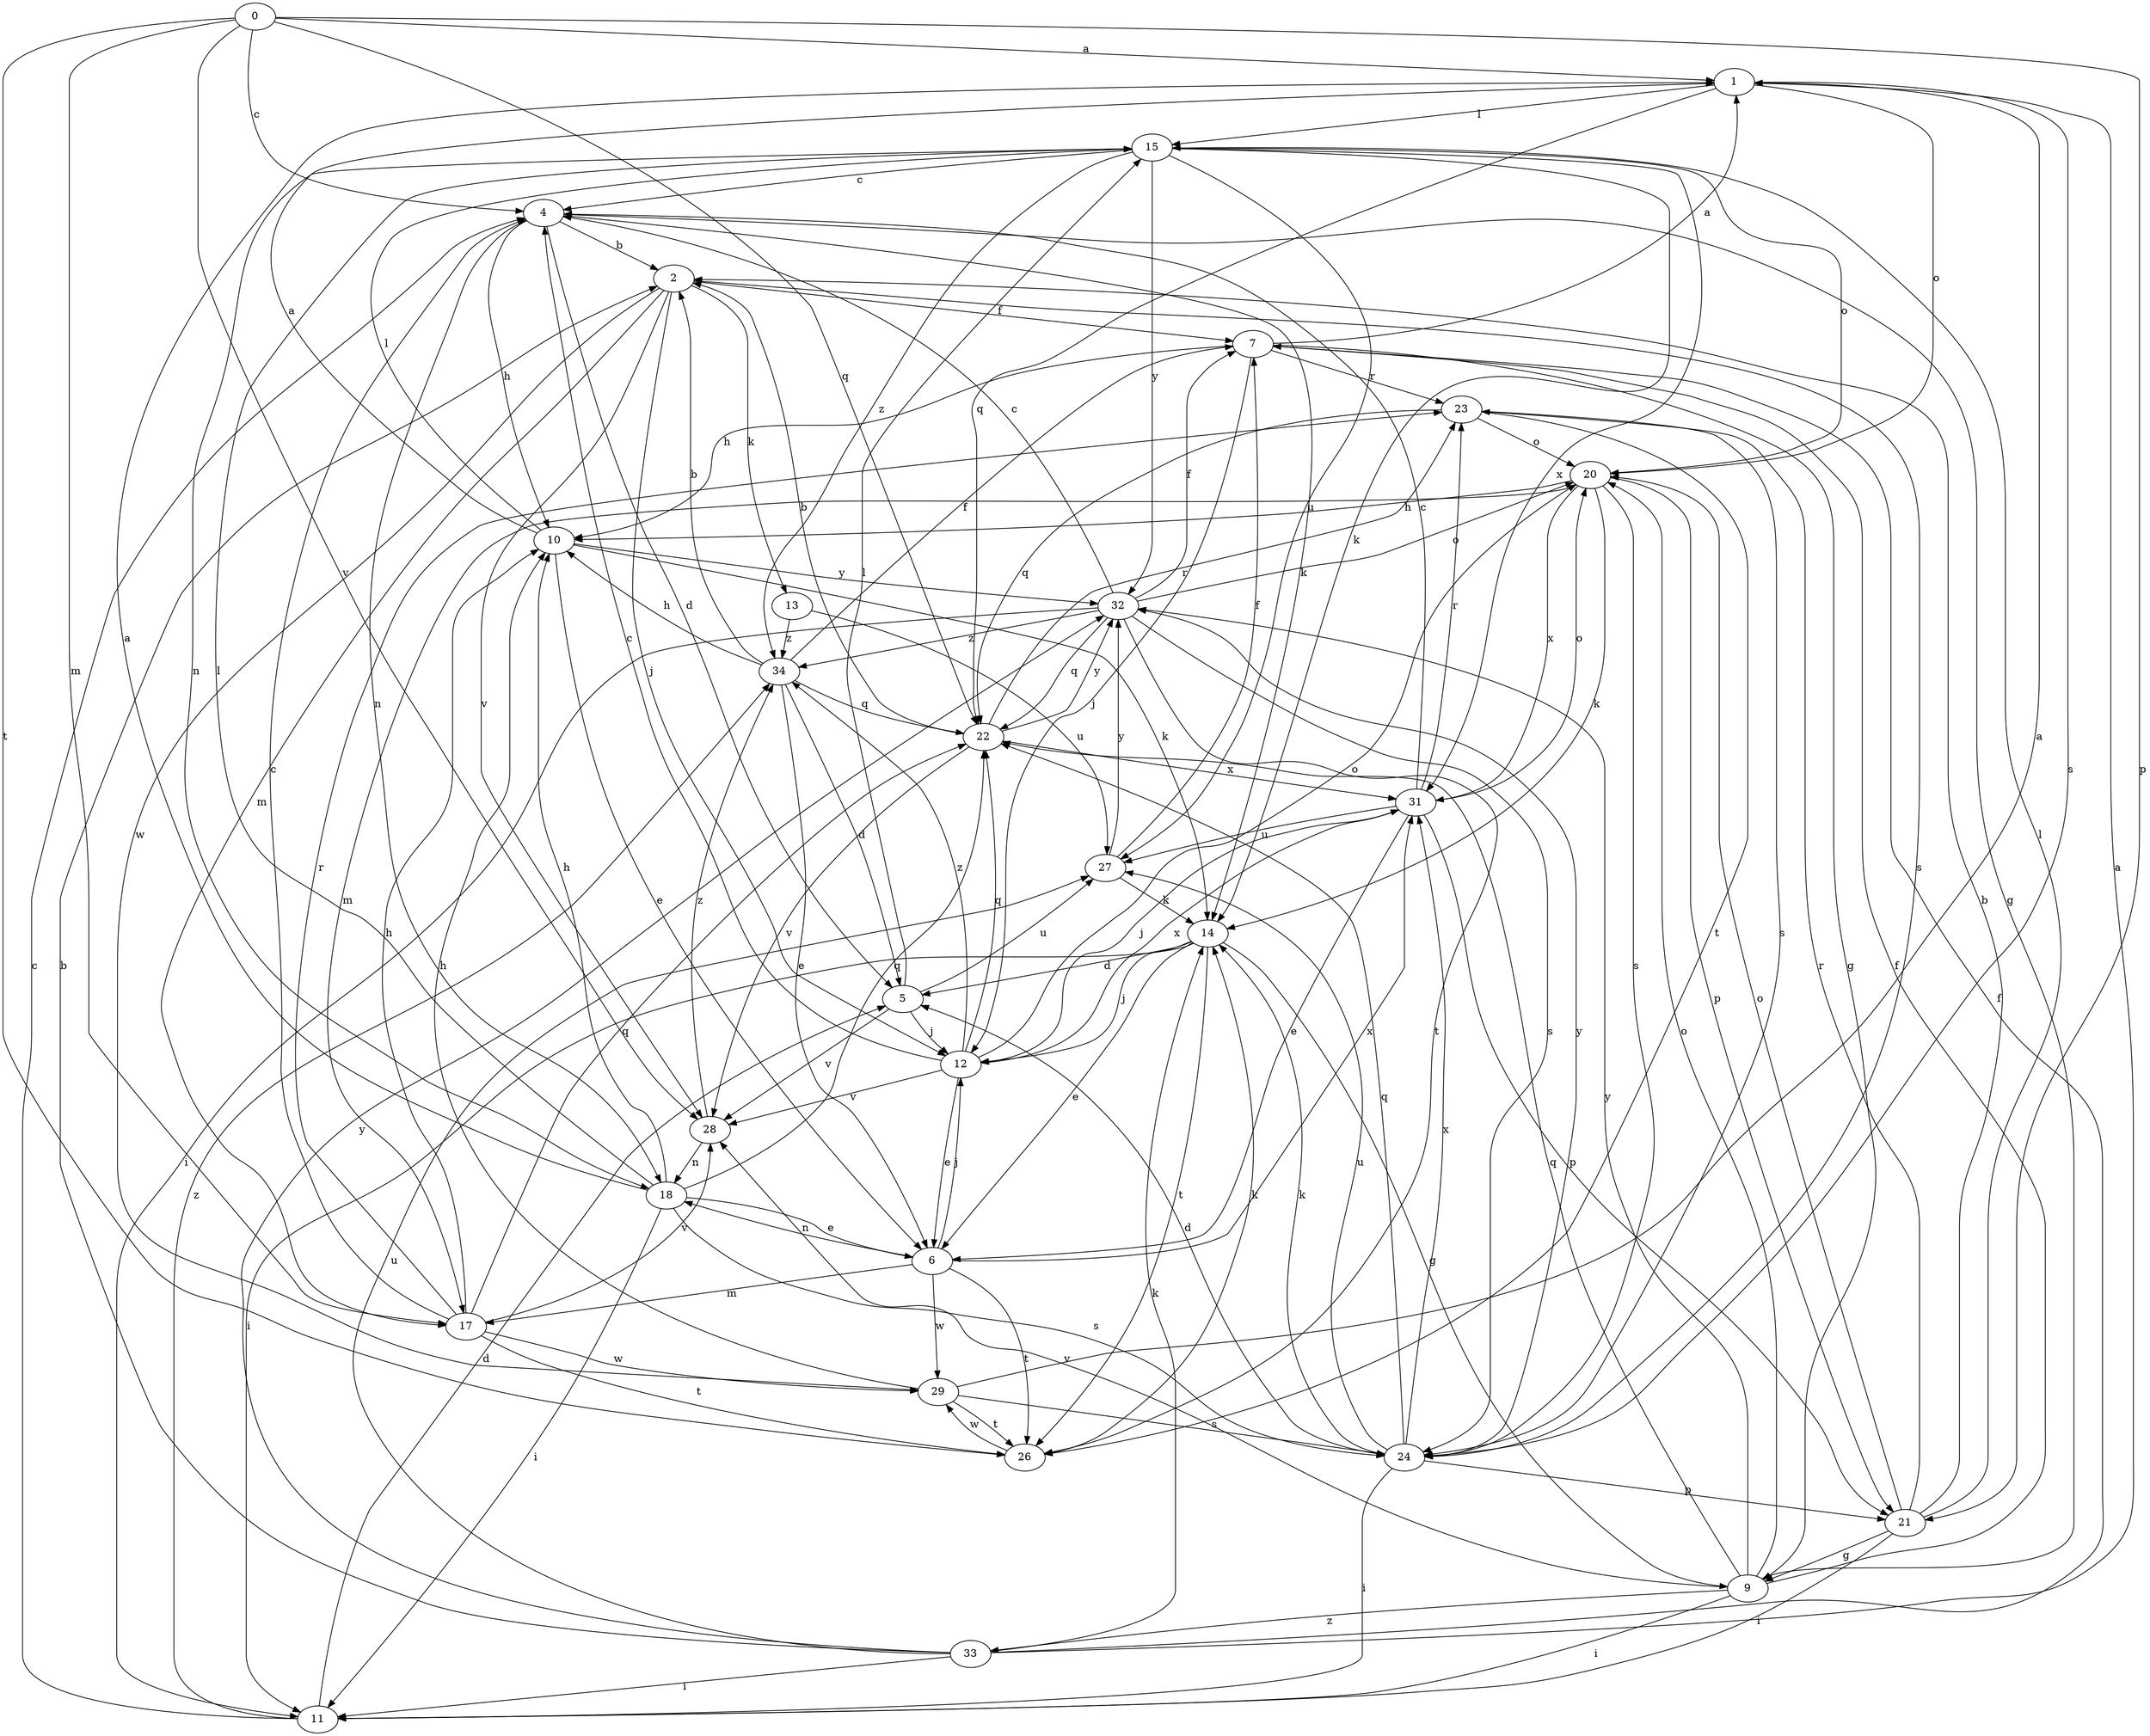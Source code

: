 strict digraph  {
0;
1;
2;
4;
5;
6;
7;
9;
10;
11;
12;
13;
14;
15;
17;
18;
20;
21;
22;
23;
24;
26;
27;
28;
29;
31;
32;
33;
34;
0 -> 1  [label=a];
0 -> 4  [label=c];
0 -> 17  [label=m];
0 -> 21  [label=p];
0 -> 22  [label=q];
0 -> 26  [label=t];
0 -> 28  [label=v];
1 -> 15  [label=l];
1 -> 20  [label=o];
1 -> 22  [label=q];
1 -> 24  [label=s];
2 -> 7  [label=f];
2 -> 12  [label=j];
2 -> 13  [label=k];
2 -> 17  [label=m];
2 -> 24  [label=s];
2 -> 28  [label=v];
2 -> 29  [label=w];
4 -> 2  [label=b];
4 -> 5  [label=d];
4 -> 9  [label=g];
4 -> 10  [label=h];
4 -> 14  [label=k];
4 -> 18  [label=n];
5 -> 12  [label=j];
5 -> 15  [label=l];
5 -> 27  [label=u];
5 -> 28  [label=v];
6 -> 12  [label=j];
6 -> 17  [label=m];
6 -> 18  [label=n];
6 -> 26  [label=t];
6 -> 29  [label=w];
6 -> 31  [label=x];
7 -> 1  [label=a];
7 -> 9  [label=g];
7 -> 10  [label=h];
7 -> 12  [label=j];
7 -> 23  [label=r];
9 -> 7  [label=f];
9 -> 11  [label=i];
9 -> 20  [label=o];
9 -> 22  [label=q];
9 -> 28  [label=v];
9 -> 32  [label=y];
9 -> 33  [label=z];
10 -> 1  [label=a];
10 -> 6  [label=e];
10 -> 14  [label=k];
10 -> 15  [label=l];
10 -> 32  [label=y];
11 -> 4  [label=c];
11 -> 5  [label=d];
11 -> 34  [label=z];
12 -> 4  [label=c];
12 -> 6  [label=e];
12 -> 20  [label=o];
12 -> 22  [label=q];
12 -> 28  [label=v];
12 -> 31  [label=x];
12 -> 34  [label=z];
13 -> 27  [label=u];
13 -> 34  [label=z];
14 -> 5  [label=d];
14 -> 6  [label=e];
14 -> 9  [label=g];
14 -> 11  [label=i];
14 -> 12  [label=j];
14 -> 26  [label=t];
15 -> 4  [label=c];
15 -> 14  [label=k];
15 -> 18  [label=n];
15 -> 20  [label=o];
15 -> 27  [label=u];
15 -> 31  [label=x];
15 -> 32  [label=y];
15 -> 34  [label=z];
17 -> 4  [label=c];
17 -> 10  [label=h];
17 -> 22  [label=q];
17 -> 23  [label=r];
17 -> 26  [label=t];
17 -> 28  [label=v];
17 -> 29  [label=w];
18 -> 1  [label=a];
18 -> 6  [label=e];
18 -> 10  [label=h];
18 -> 11  [label=i];
18 -> 15  [label=l];
18 -> 22  [label=q];
18 -> 24  [label=s];
20 -> 10  [label=h];
20 -> 14  [label=k];
20 -> 17  [label=m];
20 -> 21  [label=p];
20 -> 24  [label=s];
20 -> 31  [label=x];
21 -> 2  [label=b];
21 -> 9  [label=g];
21 -> 11  [label=i];
21 -> 15  [label=l];
21 -> 20  [label=o];
21 -> 23  [label=r];
22 -> 2  [label=b];
22 -> 23  [label=r];
22 -> 28  [label=v];
22 -> 31  [label=x];
22 -> 32  [label=y];
23 -> 20  [label=o];
23 -> 22  [label=q];
23 -> 24  [label=s];
23 -> 26  [label=t];
24 -> 5  [label=d];
24 -> 11  [label=i];
24 -> 14  [label=k];
24 -> 21  [label=p];
24 -> 22  [label=q];
24 -> 27  [label=u];
24 -> 31  [label=x];
24 -> 32  [label=y];
26 -> 14  [label=k];
26 -> 29  [label=w];
27 -> 7  [label=f];
27 -> 14  [label=k];
27 -> 32  [label=y];
28 -> 18  [label=n];
28 -> 34  [label=z];
29 -> 1  [label=a];
29 -> 10  [label=h];
29 -> 24  [label=s];
29 -> 26  [label=t];
31 -> 4  [label=c];
31 -> 6  [label=e];
31 -> 12  [label=j];
31 -> 20  [label=o];
31 -> 21  [label=p];
31 -> 23  [label=r];
31 -> 27  [label=u];
32 -> 4  [label=c];
32 -> 7  [label=f];
32 -> 11  [label=i];
32 -> 20  [label=o];
32 -> 22  [label=q];
32 -> 24  [label=s];
32 -> 26  [label=t];
32 -> 34  [label=z];
33 -> 1  [label=a];
33 -> 2  [label=b];
33 -> 7  [label=f];
33 -> 11  [label=i];
33 -> 14  [label=k];
33 -> 27  [label=u];
33 -> 32  [label=y];
34 -> 2  [label=b];
34 -> 5  [label=d];
34 -> 6  [label=e];
34 -> 7  [label=f];
34 -> 10  [label=h];
34 -> 22  [label=q];
}
